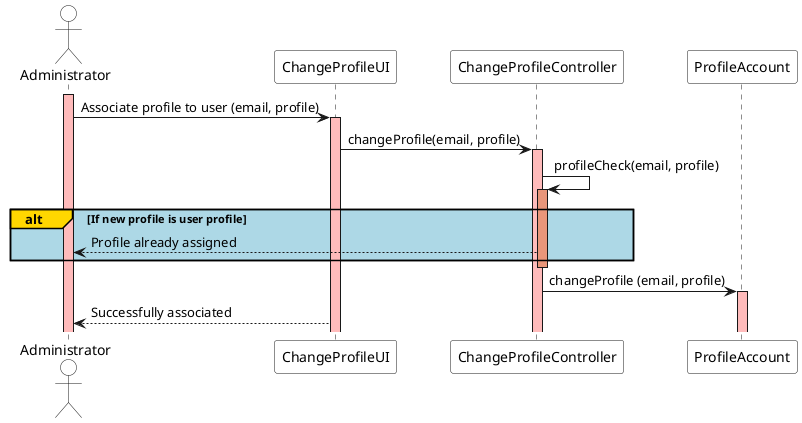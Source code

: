 @startuml

actor Administrator  as Administrator #white
participant "ChangeProfileUI" as UI #white
participant "ChangeProfileController" as Controller #white
participant "ProfileAccount" as Account #white

activate Administrator #FFBBBB
Administrator ->  UI : Associate profile to user (email, profile)
activate UI #FFBBBB
UI -> Controller :  changeProfile(email, profile)
activate Controller #FFBBBB
Controller -> Controller: profileCheck(email, profile)
activate Controller #DarkSalmon


alt#Gold #LightBlue If new profile is user profile
Administrator <-- Controller : Profile already assigned
end
deactivate Controller #DarkSalmon
Controller -> Account : changeProfile (email, profile)
activate Account #FFBBBB
Administrator <-- UI: Successfully associated
@enduml